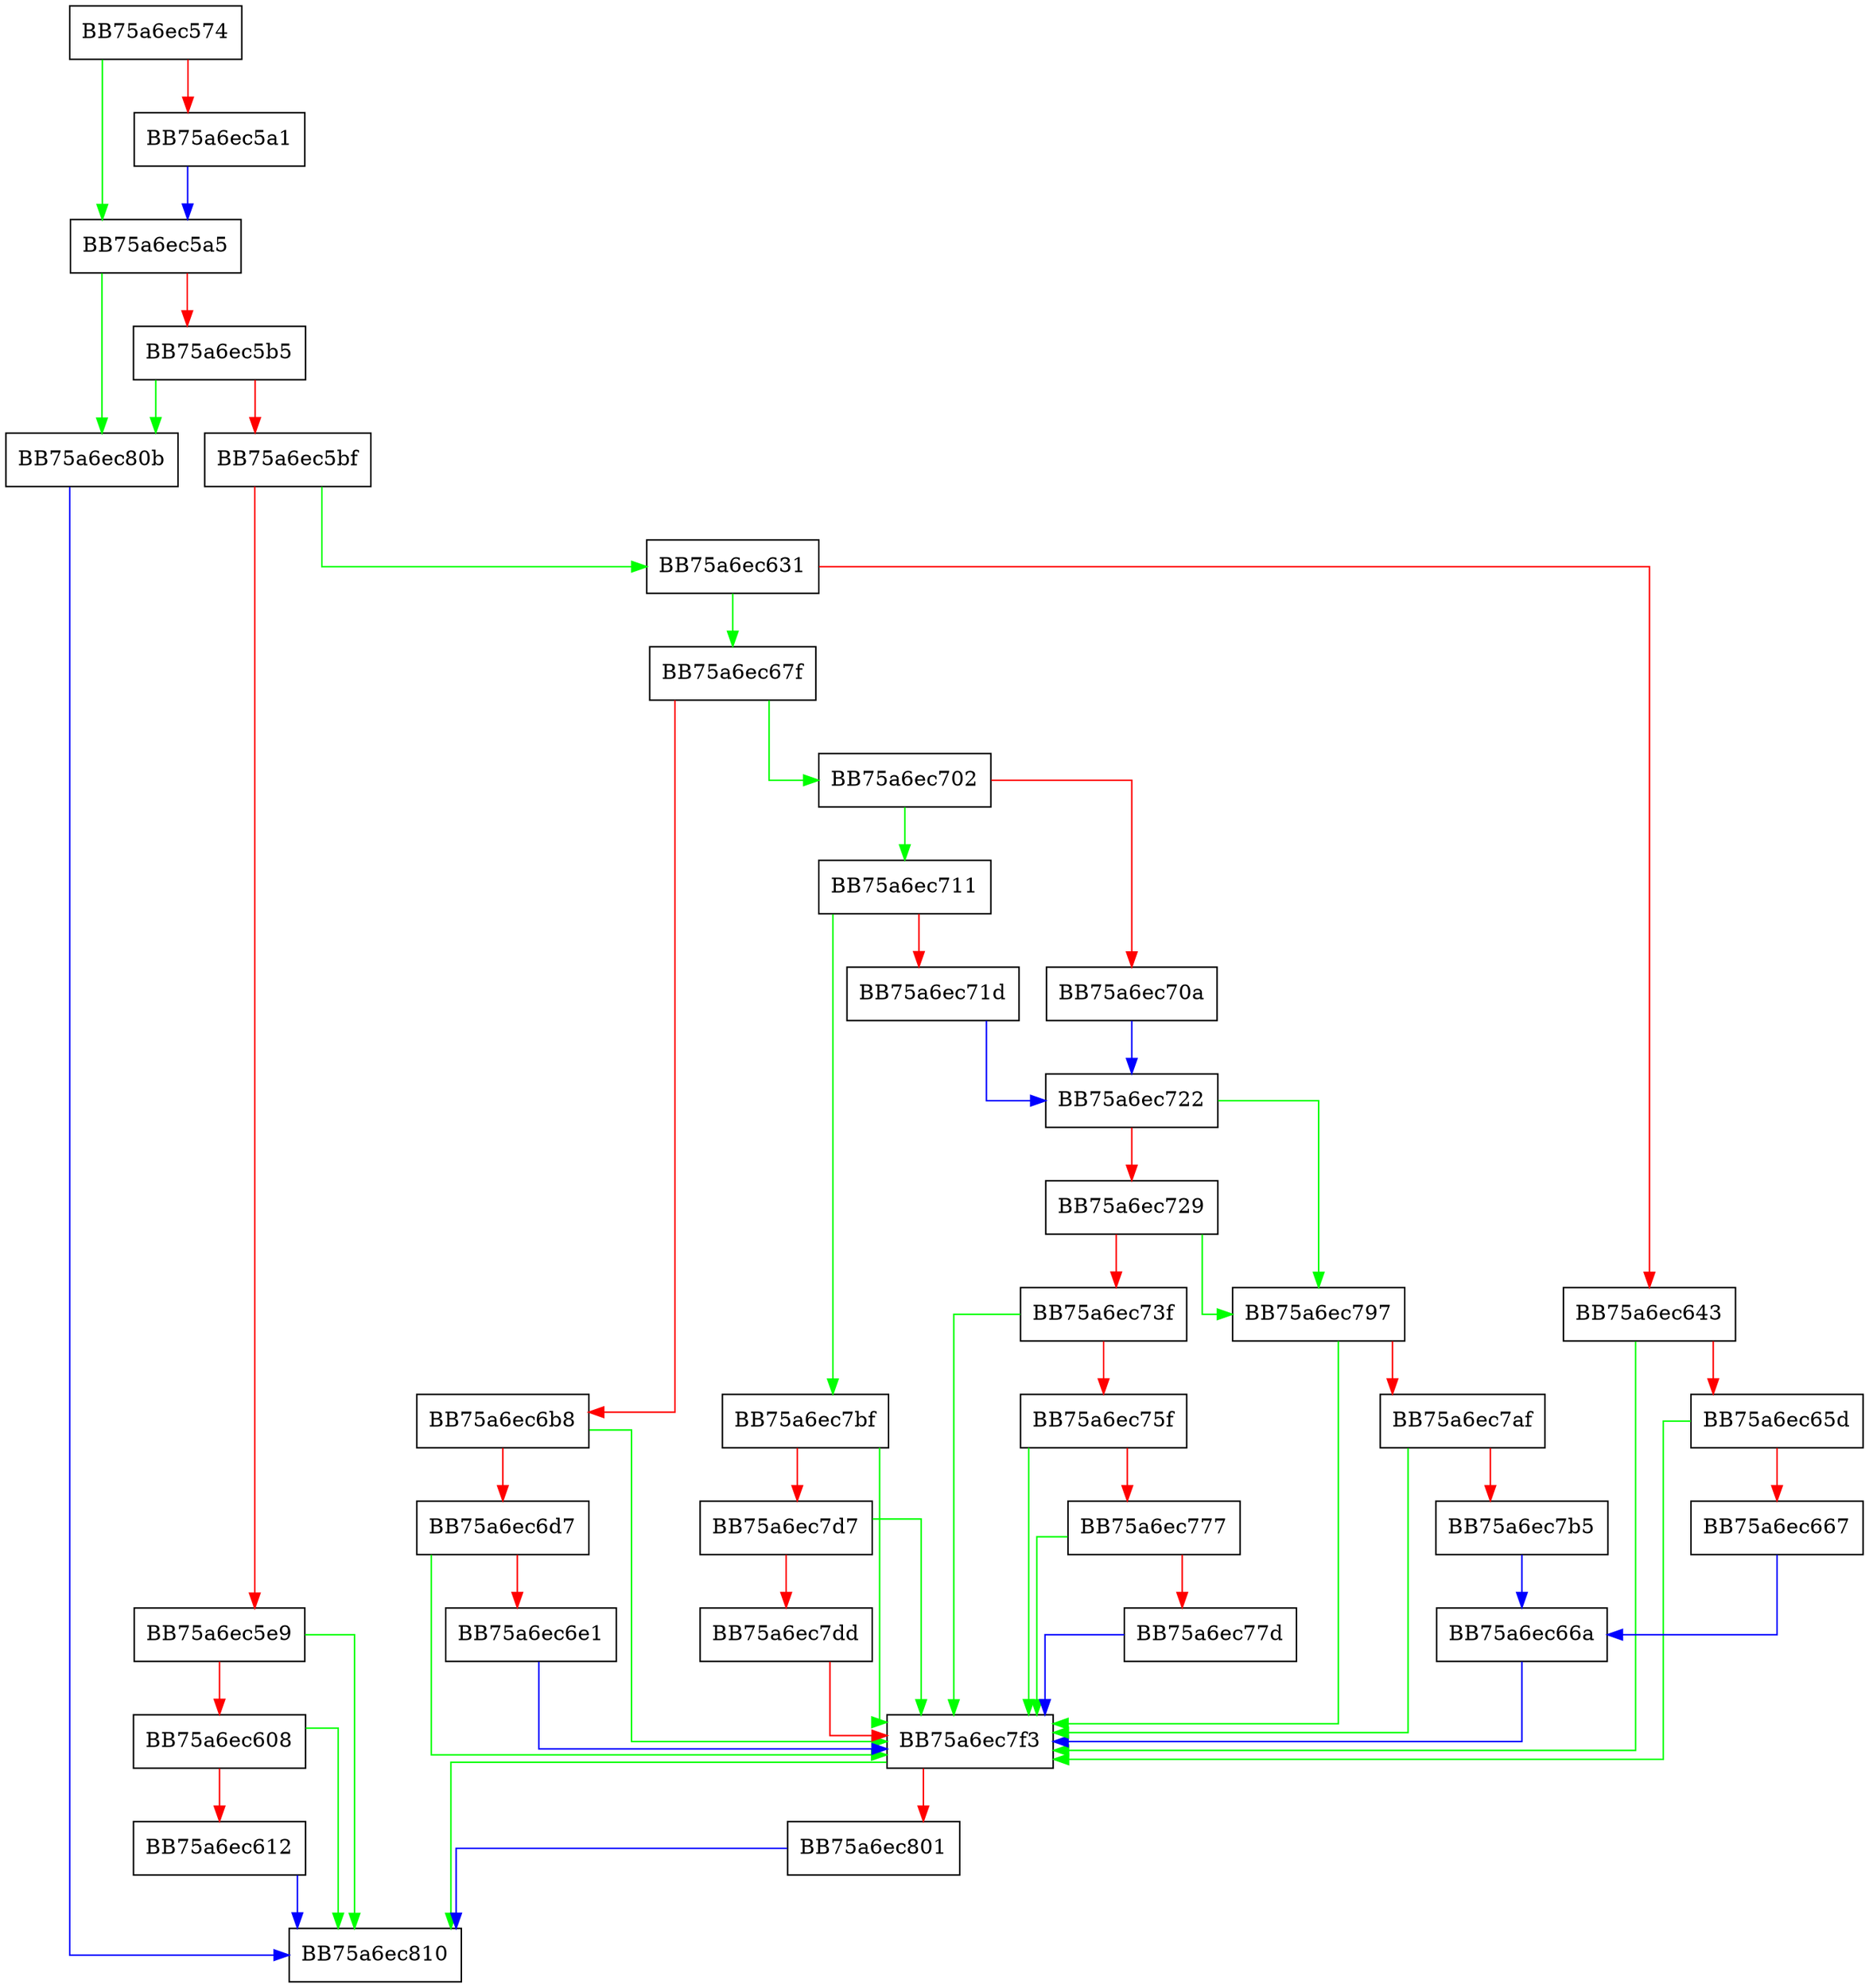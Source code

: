 digraph GetJunctionPointInfo {
  node [shape="box"];
  graph [splines=ortho];
  BB75a6ec574 -> BB75a6ec5a5 [color="green"];
  BB75a6ec574 -> BB75a6ec5a1 [color="red"];
  BB75a6ec5a1 -> BB75a6ec5a5 [color="blue"];
  BB75a6ec5a5 -> BB75a6ec80b [color="green"];
  BB75a6ec5a5 -> BB75a6ec5b5 [color="red"];
  BB75a6ec5b5 -> BB75a6ec80b [color="green"];
  BB75a6ec5b5 -> BB75a6ec5bf [color="red"];
  BB75a6ec5bf -> BB75a6ec631 [color="green"];
  BB75a6ec5bf -> BB75a6ec5e9 [color="red"];
  BB75a6ec5e9 -> BB75a6ec810 [color="green"];
  BB75a6ec5e9 -> BB75a6ec608 [color="red"];
  BB75a6ec608 -> BB75a6ec810 [color="green"];
  BB75a6ec608 -> BB75a6ec612 [color="red"];
  BB75a6ec612 -> BB75a6ec810 [color="blue"];
  BB75a6ec631 -> BB75a6ec67f [color="green"];
  BB75a6ec631 -> BB75a6ec643 [color="red"];
  BB75a6ec643 -> BB75a6ec7f3 [color="green"];
  BB75a6ec643 -> BB75a6ec65d [color="red"];
  BB75a6ec65d -> BB75a6ec7f3 [color="green"];
  BB75a6ec65d -> BB75a6ec667 [color="red"];
  BB75a6ec667 -> BB75a6ec66a [color="blue"];
  BB75a6ec66a -> BB75a6ec7f3 [color="blue"];
  BB75a6ec67f -> BB75a6ec702 [color="green"];
  BB75a6ec67f -> BB75a6ec6b8 [color="red"];
  BB75a6ec6b8 -> BB75a6ec7f3 [color="green"];
  BB75a6ec6b8 -> BB75a6ec6d7 [color="red"];
  BB75a6ec6d7 -> BB75a6ec7f3 [color="green"];
  BB75a6ec6d7 -> BB75a6ec6e1 [color="red"];
  BB75a6ec6e1 -> BB75a6ec7f3 [color="blue"];
  BB75a6ec702 -> BB75a6ec711 [color="green"];
  BB75a6ec702 -> BB75a6ec70a [color="red"];
  BB75a6ec70a -> BB75a6ec722 [color="blue"];
  BB75a6ec711 -> BB75a6ec7bf [color="green"];
  BB75a6ec711 -> BB75a6ec71d [color="red"];
  BB75a6ec71d -> BB75a6ec722 [color="blue"];
  BB75a6ec722 -> BB75a6ec797 [color="green"];
  BB75a6ec722 -> BB75a6ec729 [color="red"];
  BB75a6ec729 -> BB75a6ec797 [color="green"];
  BB75a6ec729 -> BB75a6ec73f [color="red"];
  BB75a6ec73f -> BB75a6ec7f3 [color="green"];
  BB75a6ec73f -> BB75a6ec75f [color="red"];
  BB75a6ec75f -> BB75a6ec7f3 [color="green"];
  BB75a6ec75f -> BB75a6ec777 [color="red"];
  BB75a6ec777 -> BB75a6ec7f3 [color="green"];
  BB75a6ec777 -> BB75a6ec77d [color="red"];
  BB75a6ec77d -> BB75a6ec7f3 [color="blue"];
  BB75a6ec797 -> BB75a6ec7f3 [color="green"];
  BB75a6ec797 -> BB75a6ec7af [color="red"];
  BB75a6ec7af -> BB75a6ec7f3 [color="green"];
  BB75a6ec7af -> BB75a6ec7b5 [color="red"];
  BB75a6ec7b5 -> BB75a6ec66a [color="blue"];
  BB75a6ec7bf -> BB75a6ec7f3 [color="green"];
  BB75a6ec7bf -> BB75a6ec7d7 [color="red"];
  BB75a6ec7d7 -> BB75a6ec7f3 [color="green"];
  BB75a6ec7d7 -> BB75a6ec7dd [color="red"];
  BB75a6ec7dd -> BB75a6ec7f3 [color="red"];
  BB75a6ec7f3 -> BB75a6ec810 [color="green"];
  BB75a6ec7f3 -> BB75a6ec801 [color="red"];
  BB75a6ec801 -> BB75a6ec810 [color="blue"];
  BB75a6ec80b -> BB75a6ec810 [color="blue"];
}